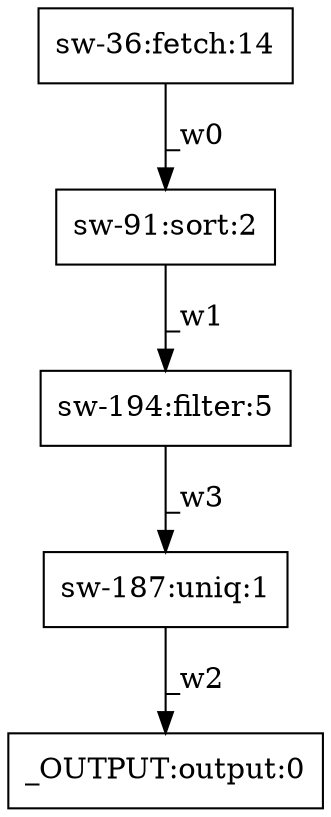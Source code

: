 digraph test1 { node [shape=box] "_OUTPUT" [label="_OUTPUT:output:0"];"sw-91" [label="sw-91:sort:2"];"sw-194" [label="sw-194:filter:5"];"sw-36" [label="sw-36:fetch:14"];"sw-187" [label="sw-187:uniq:1"];"sw-36" -> "sw-91" [label="_w0"];"sw-91" -> "sw-194" [label="_w1"];"sw-187" -> "_OUTPUT" [label="_w2"];"sw-194" -> "sw-187" [label="_w3"];}